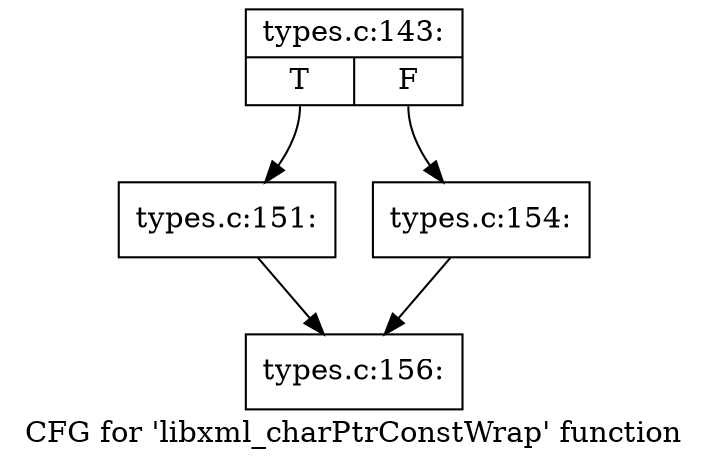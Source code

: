 digraph "CFG for 'libxml_charPtrConstWrap' function" {
	label="CFG for 'libxml_charPtrConstWrap' function";

	Node0x432fd80 [shape=record,label="{types.c:143:|{<s0>T|<s1>F}}"];
	Node0x432fd80:s0 -> Node0x4331350;
	Node0x432fd80:s1 -> Node0x4331ae0;
	Node0x4331350 [shape=record,label="{types.c:151:}"];
	Node0x4331350 -> Node0x43300b0;
	Node0x4331ae0 [shape=record,label="{types.c:154:}"];
	Node0x4331ae0 -> Node0x43300b0;
	Node0x43300b0 [shape=record,label="{types.c:156:}"];
}
